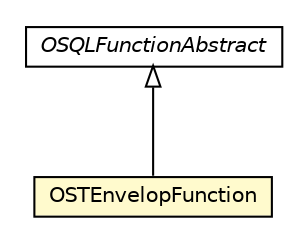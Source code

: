 #!/usr/local/bin/dot
#
# Class diagram 
# Generated by UMLGraph version R5_6-24-gf6e263 (http://www.umlgraph.org/)
#

digraph G {
	edge [fontname="Helvetica",fontsize=10,labelfontname="Helvetica",labelfontsize=10];
	node [fontname="Helvetica",fontsize=10,shape=plaintext];
	nodesep=0.25;
	ranksep=0.5;
	// com.orientechnologies.orient.core.sql.functions.OSQLFunctionAbstract
	c6192589 [label=<<table title="com.orientechnologies.orient.core.sql.functions.OSQLFunctionAbstract" border="0" cellborder="1" cellspacing="0" cellpadding="2" port="p" href="../../orient/core/sql/functions/OSQLFunctionAbstract.html">
		<tr><td><table border="0" cellspacing="0" cellpadding="1">
<tr><td align="center" balign="center"><font face="Helvetica-Oblique"> OSQLFunctionAbstract </font></td></tr>
		</table></td></tr>
		</table>>, URL="../../orient/core/sql/functions/OSQLFunctionAbstract.html", fontname="Helvetica", fontcolor="black", fontsize=10.0];
	// com.orientechnologies.spatial.functions.OSTEnvelopFunction
	c6194212 [label=<<table title="com.orientechnologies.spatial.functions.OSTEnvelopFunction" border="0" cellborder="1" cellspacing="0" cellpadding="2" port="p" bgcolor="lemonChiffon" href="./OSTEnvelopFunction.html">
		<tr><td><table border="0" cellspacing="0" cellpadding="1">
<tr><td align="center" balign="center"> OSTEnvelopFunction </td></tr>
		</table></td></tr>
		</table>>, URL="./OSTEnvelopFunction.html", fontname="Helvetica", fontcolor="black", fontsize=10.0];
	//com.orientechnologies.spatial.functions.OSTEnvelopFunction extends com.orientechnologies.orient.core.sql.functions.OSQLFunctionAbstract
	c6192589:p -> c6194212:p [dir=back,arrowtail=empty];
}

